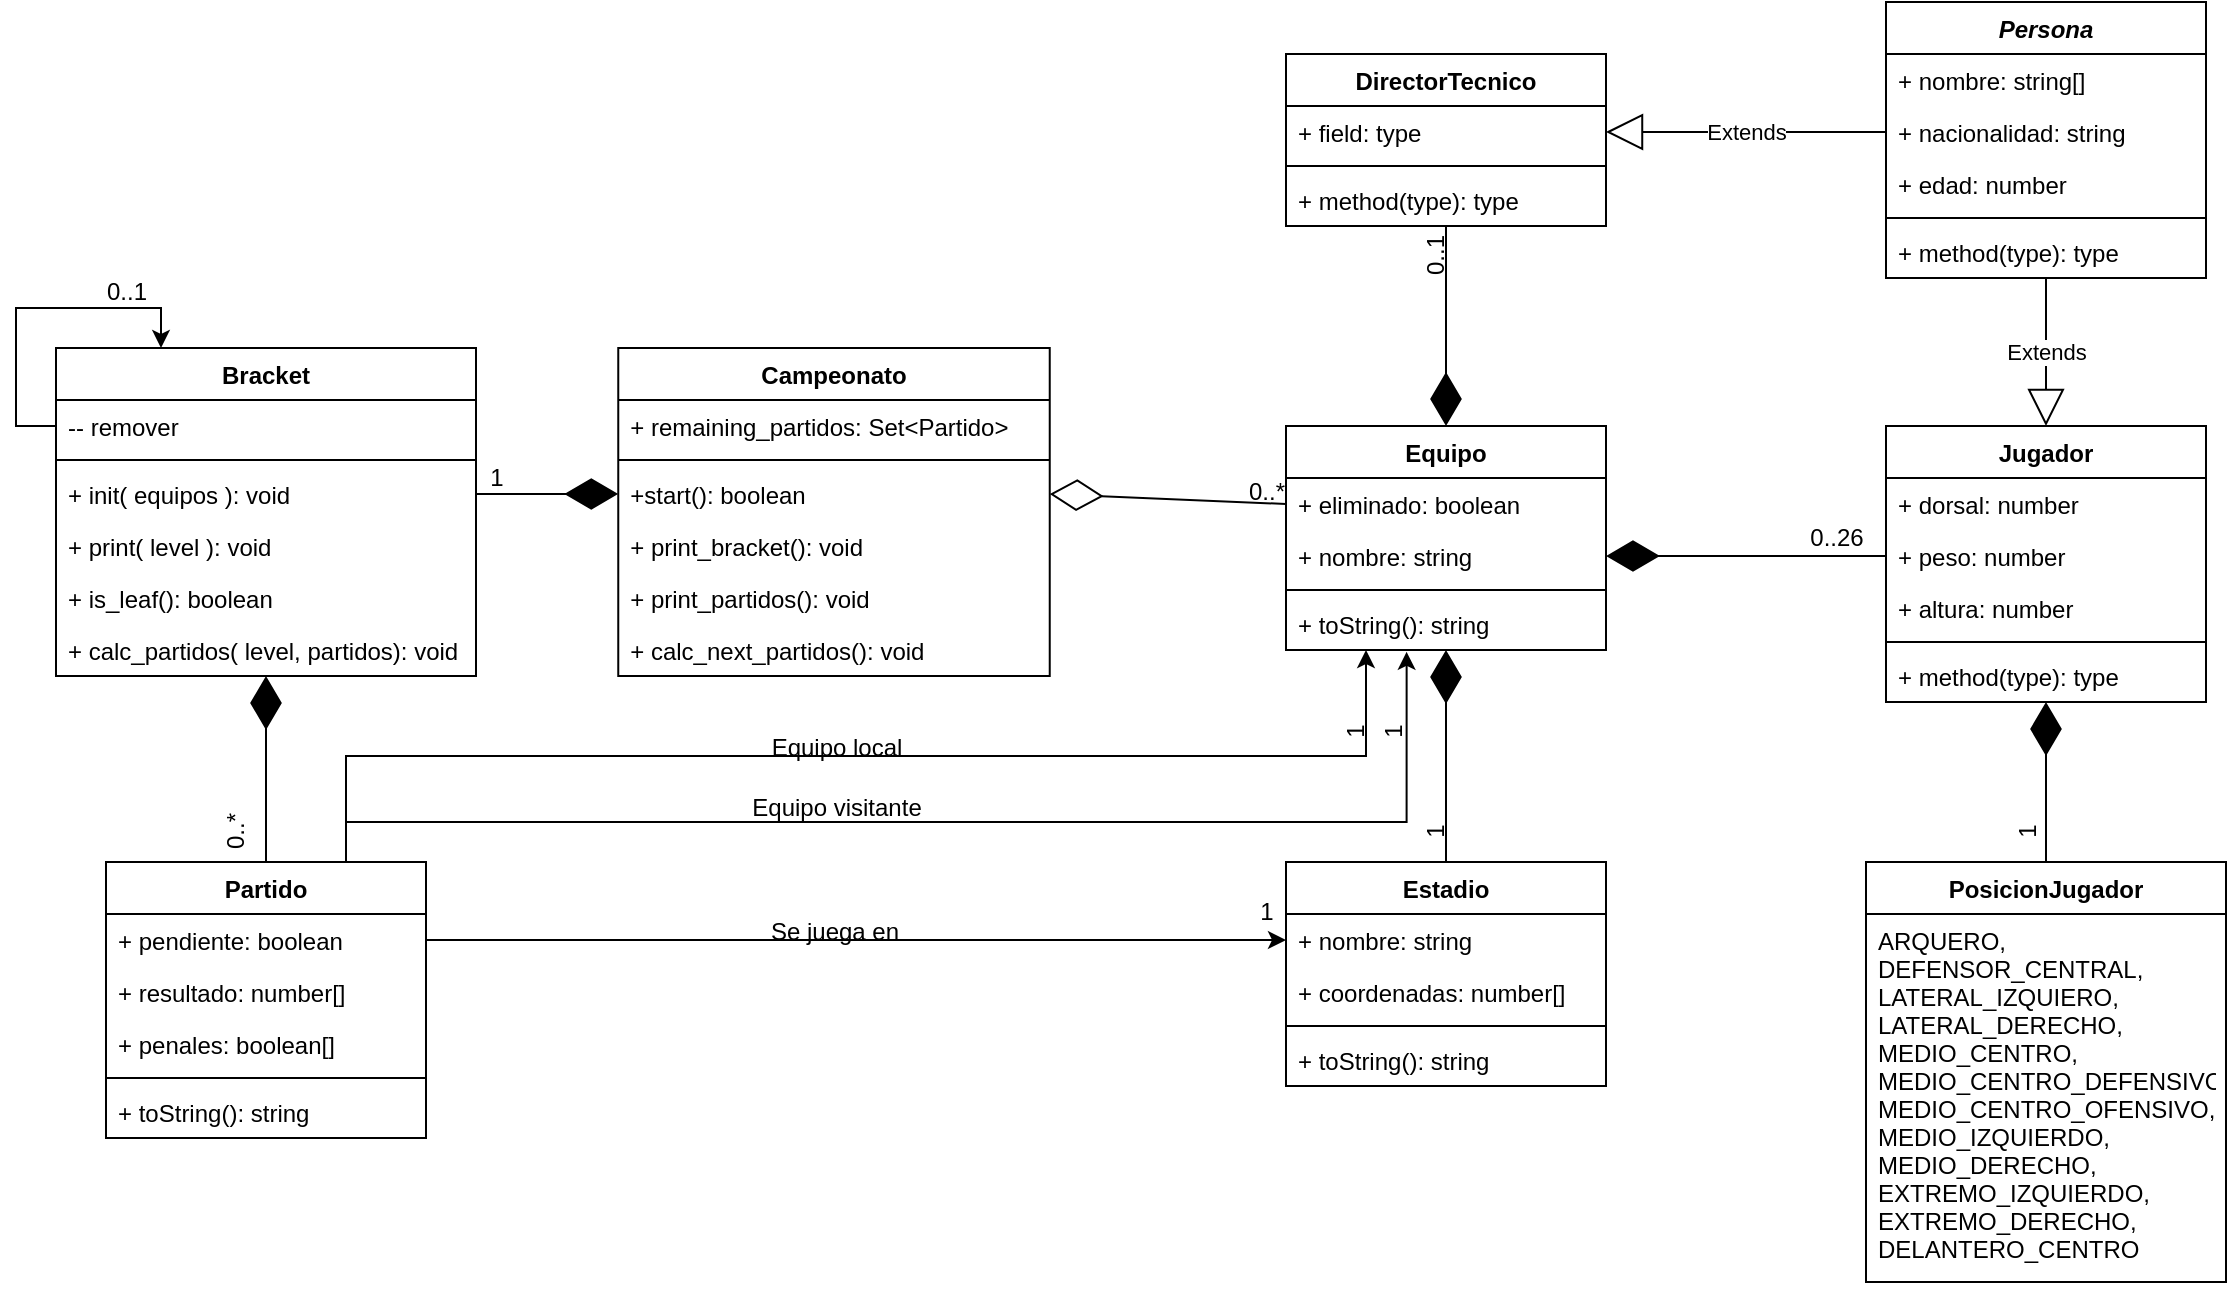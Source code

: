 <mxfile version="21.1.4" type="device">
  <diagram id="C5RBs43oDa-KdzZeNtuy" name="Page-1">
    <mxGraphModel dx="1775" dy="568" grid="1" gridSize="10" guides="1" tooltips="1" connect="1" arrows="1" fold="1" page="1" pageScale="1" pageWidth="827" pageHeight="1169" math="0" shadow="0">
      <root>
        <mxCell id="WIyWlLk6GJQsqaUBKTNV-0" />
        <mxCell id="WIyWlLk6GJQsqaUBKTNV-1" parent="WIyWlLk6GJQsqaUBKTNV-0" />
        <mxCell id="YnYgKwFMJ1RTBgg2w8o9-0" value="Campeonato" style="swimlane;fontStyle=1;align=center;verticalAlign=top;childLayout=stackLayout;horizontal=1;startSize=26;horizontalStack=0;resizeParent=1;resizeParentMax=0;resizeLast=0;collapsible=1;marginBottom=0;" parent="WIyWlLk6GJQsqaUBKTNV-1" vertex="1">
          <mxGeometry x="306.13" y="173" width="215.74" height="164" as="geometry" />
        </mxCell>
        <mxCell id="YnYgKwFMJ1RTBgg2w8o9-80" value="+ remaining_partidos: Set&lt;Partido&gt;" style="text;strokeColor=none;fillColor=none;align=left;verticalAlign=top;spacingLeft=4;spacingRight=4;overflow=hidden;rotatable=0;points=[[0,0.5],[1,0.5]];portConstraint=eastwest;" parent="YnYgKwFMJ1RTBgg2w8o9-0" vertex="1">
          <mxGeometry y="26" width="215.74" height="26" as="geometry" />
        </mxCell>
        <mxCell id="YnYgKwFMJ1RTBgg2w8o9-2" value="" style="line;strokeWidth=1;fillColor=none;align=left;verticalAlign=middle;spacingTop=-1;spacingLeft=3;spacingRight=3;rotatable=0;labelPosition=right;points=[];portConstraint=eastwest;strokeColor=inherit;" parent="YnYgKwFMJ1RTBgg2w8o9-0" vertex="1">
          <mxGeometry y="52" width="215.74" height="8" as="geometry" />
        </mxCell>
        <mxCell id="YnYgKwFMJ1RTBgg2w8o9-3" value="+start(): boolean" style="text;strokeColor=none;fillColor=none;align=left;verticalAlign=top;spacingLeft=4;spacingRight=4;overflow=hidden;rotatable=0;points=[[0,0.5],[1,0.5]];portConstraint=eastwest;" parent="YnYgKwFMJ1RTBgg2w8o9-0" vertex="1">
          <mxGeometry y="60" width="215.74" height="26" as="geometry" />
        </mxCell>
        <mxCell id="YnYgKwFMJ1RTBgg2w8o9-82" value="+ print_bracket(): void" style="text;strokeColor=none;fillColor=none;align=left;verticalAlign=top;spacingLeft=4;spacingRight=4;overflow=hidden;rotatable=0;points=[[0,0.5],[1,0.5]];portConstraint=eastwest;" parent="YnYgKwFMJ1RTBgg2w8o9-0" vertex="1">
          <mxGeometry y="86" width="215.74" height="26" as="geometry" />
        </mxCell>
        <mxCell id="ufOQZ7FPcGqmex2RXYFN-3" value="+ print_partidos(): void" style="text;strokeColor=none;fillColor=none;align=left;verticalAlign=top;spacingLeft=4;spacingRight=4;overflow=hidden;rotatable=0;points=[[0,0.5],[1,0.5]];portConstraint=eastwest;" vertex="1" parent="YnYgKwFMJ1RTBgg2w8o9-0">
          <mxGeometry y="112" width="215.74" height="26" as="geometry" />
        </mxCell>
        <mxCell id="ufOQZ7FPcGqmex2RXYFN-4" value="+ calc_next_partidos(): void" style="text;strokeColor=none;fillColor=none;align=left;verticalAlign=top;spacingLeft=4;spacingRight=4;overflow=hidden;rotatable=0;points=[[0,0.5],[1,0.5]];portConstraint=eastwest;" vertex="1" parent="YnYgKwFMJ1RTBgg2w8o9-0">
          <mxGeometry y="138" width="215.74" height="26" as="geometry" />
        </mxCell>
        <mxCell id="YnYgKwFMJ1RTBgg2w8o9-4" value="Equipo" style="swimlane;fontStyle=1;align=center;verticalAlign=top;childLayout=stackLayout;horizontal=1;startSize=26;horizontalStack=0;resizeParent=1;resizeParentMax=0;resizeLast=0;collapsible=1;marginBottom=0;" parent="WIyWlLk6GJQsqaUBKTNV-1" vertex="1">
          <mxGeometry x="640" y="212" width="160" height="112" as="geometry" />
        </mxCell>
        <mxCell id="YnYgKwFMJ1RTBgg2w8o9-11" value="+ eliminado: boolean" style="text;strokeColor=none;fillColor=none;align=left;verticalAlign=top;spacingLeft=4;spacingRight=4;overflow=hidden;rotatable=0;points=[[0,0.5],[1,0.5]];portConstraint=eastwest;" parent="YnYgKwFMJ1RTBgg2w8o9-4" vertex="1">
          <mxGeometry y="26" width="160" height="26" as="geometry" />
        </mxCell>
        <mxCell id="YnYgKwFMJ1RTBgg2w8o9-5" value="+ nombre: string" style="text;strokeColor=none;fillColor=none;align=left;verticalAlign=top;spacingLeft=4;spacingRight=4;overflow=hidden;rotatable=0;points=[[0,0.5],[1,0.5]];portConstraint=eastwest;" parent="YnYgKwFMJ1RTBgg2w8o9-4" vertex="1">
          <mxGeometry y="52" width="160" height="26" as="geometry" />
        </mxCell>
        <mxCell id="YnYgKwFMJ1RTBgg2w8o9-6" value="" style="line;strokeWidth=1;fillColor=none;align=left;verticalAlign=middle;spacingTop=-1;spacingLeft=3;spacingRight=3;rotatable=0;labelPosition=right;points=[];portConstraint=eastwest;strokeColor=inherit;" parent="YnYgKwFMJ1RTBgg2w8o9-4" vertex="1">
          <mxGeometry y="78" width="160" height="8" as="geometry" />
        </mxCell>
        <mxCell id="YnYgKwFMJ1RTBgg2w8o9-7" value="+ toString(): string" style="text;strokeColor=none;fillColor=none;align=left;verticalAlign=top;spacingLeft=4;spacingRight=4;overflow=hidden;rotatable=0;points=[[0,0.5],[1,0.5]];portConstraint=eastwest;" parent="YnYgKwFMJ1RTBgg2w8o9-4" vertex="1">
          <mxGeometry y="86" width="160" height="26" as="geometry" />
        </mxCell>
        <mxCell id="YnYgKwFMJ1RTBgg2w8o9-12" value="" style="endArrow=diamondThin;endFill=0;endSize=24;html=1;rounded=0;exitX=0;exitY=0.5;exitDx=0;exitDy=0;entryX=1;entryY=0.5;entryDx=0;entryDy=0;" parent="WIyWlLk6GJQsqaUBKTNV-1" source="YnYgKwFMJ1RTBgg2w8o9-11" target="YnYgKwFMJ1RTBgg2w8o9-3" edge="1">
          <mxGeometry width="160" relative="1" as="geometry">
            <mxPoint x="380" y="360" as="sourcePoint" />
            <mxPoint x="502" y="225" as="targetPoint" />
          </mxGeometry>
        </mxCell>
        <mxCell id="YnYgKwFMJ1RTBgg2w8o9-14" value="0..*" style="text;html=1;align=center;verticalAlign=middle;resizable=0;points=[];autosize=1;strokeColor=none;fillColor=none;" parent="WIyWlLk6GJQsqaUBKTNV-1" vertex="1">
          <mxGeometry x="610" y="230" width="40" height="30" as="geometry" />
        </mxCell>
        <mxCell id="YnYgKwFMJ1RTBgg2w8o9-16" value="Jugador" style="swimlane;fontStyle=1;align=center;verticalAlign=top;childLayout=stackLayout;horizontal=1;startSize=26;horizontalStack=0;resizeParent=1;resizeParentMax=0;resizeLast=0;collapsible=1;marginBottom=0;" parent="WIyWlLk6GJQsqaUBKTNV-1" vertex="1">
          <mxGeometry x="940" y="212" width="160" height="138" as="geometry" />
        </mxCell>
        <mxCell id="YnYgKwFMJ1RTBgg2w8o9-20" value="+ dorsal: number" style="text;strokeColor=none;fillColor=none;align=left;verticalAlign=top;spacingLeft=4;spacingRight=4;overflow=hidden;rotatable=0;points=[[0,0.5],[1,0.5]];portConstraint=eastwest;" parent="YnYgKwFMJ1RTBgg2w8o9-16" vertex="1">
          <mxGeometry y="26" width="160" height="26" as="geometry" />
        </mxCell>
        <mxCell id="ufOQZ7FPcGqmex2RXYFN-5" value="+ peso: number" style="text;strokeColor=none;fillColor=none;align=left;verticalAlign=top;spacingLeft=4;spacingRight=4;overflow=hidden;rotatable=0;points=[[0,0.5],[1,0.5]];portConstraint=eastwest;" vertex="1" parent="YnYgKwFMJ1RTBgg2w8o9-16">
          <mxGeometry y="52" width="160" height="26" as="geometry" />
        </mxCell>
        <mxCell id="ufOQZ7FPcGqmex2RXYFN-6" value="+ altura: number" style="text;strokeColor=none;fillColor=none;align=left;verticalAlign=top;spacingLeft=4;spacingRight=4;overflow=hidden;rotatable=0;points=[[0,0.5],[1,0.5]];portConstraint=eastwest;" vertex="1" parent="YnYgKwFMJ1RTBgg2w8o9-16">
          <mxGeometry y="78" width="160" height="26" as="geometry" />
        </mxCell>
        <mxCell id="YnYgKwFMJ1RTBgg2w8o9-18" value="" style="line;strokeWidth=1;fillColor=none;align=left;verticalAlign=middle;spacingTop=-1;spacingLeft=3;spacingRight=3;rotatable=0;labelPosition=right;points=[];portConstraint=eastwest;strokeColor=inherit;" parent="YnYgKwFMJ1RTBgg2w8o9-16" vertex="1">
          <mxGeometry y="104" width="160" height="8" as="geometry" />
        </mxCell>
        <mxCell id="YnYgKwFMJ1RTBgg2w8o9-19" value="+ method(type): type" style="text;strokeColor=none;fillColor=none;align=left;verticalAlign=top;spacingLeft=4;spacingRight=4;overflow=hidden;rotatable=0;points=[[0,0.5],[1,0.5]];portConstraint=eastwest;" parent="YnYgKwFMJ1RTBgg2w8o9-16" vertex="1">
          <mxGeometry y="112" width="160" height="26" as="geometry" />
        </mxCell>
        <mxCell id="YnYgKwFMJ1RTBgg2w8o9-22" value="" style="endArrow=diamondThin;endFill=1;endSize=24;html=1;rounded=0;entryX=1;entryY=0.5;entryDx=0;entryDy=0;exitX=0;exitY=0.5;exitDx=0;exitDy=0;" parent="WIyWlLk6GJQsqaUBKTNV-1" target="YnYgKwFMJ1RTBgg2w8o9-5" edge="1">
          <mxGeometry width="160" relative="1" as="geometry">
            <mxPoint x="940" y="277" as="sourcePoint" />
            <mxPoint x="960" y="430" as="targetPoint" />
          </mxGeometry>
        </mxCell>
        <mxCell id="YnYgKwFMJ1RTBgg2w8o9-23" value="0..26" style="text;html=1;align=center;verticalAlign=middle;resizable=0;points=[];autosize=1;strokeColor=none;fillColor=none;" parent="WIyWlLk6GJQsqaUBKTNV-1" vertex="1">
          <mxGeometry x="890" y="253" width="50" height="30" as="geometry" />
        </mxCell>
        <mxCell id="YnYgKwFMJ1RTBgg2w8o9-24" value="PosicionJugador" style="swimlane;fontStyle=1;align=center;verticalAlign=top;childLayout=stackLayout;horizontal=1;startSize=26;horizontalStack=0;resizeParent=1;resizeParentMax=0;resizeLast=0;collapsible=1;marginBottom=0;" parent="WIyWlLk6GJQsqaUBKTNV-1" vertex="1">
          <mxGeometry x="930" y="430" width="180" height="210" as="geometry" />
        </mxCell>
        <mxCell id="YnYgKwFMJ1RTBgg2w8o9-25" value="ARQUERO,&#xa;DEFENSOR_CENTRAL,&#xa;LATERAL_IZQUIERO,&#xa;LATERAL_DERECHO,&#xa;MEDIO_CENTRO,&#xa;MEDIO_CENTRO_DEFENSIVO,&#xa;MEDIO_CENTRO_OFENSIVO,&#xa;MEDIO_IZQUIERDO,&#xa;MEDIO_DERECHO,&#xa;EXTREMO_IZQUIERDO,&#xa;EXTREMO_DERECHO,&#xa;DELANTERO_CENTRO&#xa;" style="text;strokeColor=none;fillColor=none;align=left;verticalAlign=top;spacingLeft=4;spacingRight=4;overflow=hidden;rotatable=0;points=[[0,0.5],[1,0.5]];portConstraint=eastwest;" parent="YnYgKwFMJ1RTBgg2w8o9-24" vertex="1">
          <mxGeometry y="26" width="180" height="184" as="geometry" />
        </mxCell>
        <mxCell id="YnYgKwFMJ1RTBgg2w8o9-28" value="" style="endArrow=diamondThin;endFill=1;endSize=24;html=1;rounded=0;entryX=0.5;entryY=1;entryDx=0;entryDy=0;exitX=0.5;exitY=0;exitDx=0;exitDy=0;" parent="WIyWlLk6GJQsqaUBKTNV-1" source="YnYgKwFMJ1RTBgg2w8o9-24" target="YnYgKwFMJ1RTBgg2w8o9-16" edge="1">
          <mxGeometry width="160" relative="1" as="geometry">
            <mxPoint x="770" y="440" as="sourcePoint" />
            <mxPoint x="930" y="440" as="targetPoint" />
          </mxGeometry>
        </mxCell>
        <mxCell id="YnYgKwFMJ1RTBgg2w8o9-29" value="Persona" style="swimlane;fontStyle=3;align=center;verticalAlign=top;childLayout=stackLayout;horizontal=1;startSize=26;horizontalStack=0;resizeParent=1;resizeParentMax=0;resizeLast=0;collapsible=1;marginBottom=0;" parent="WIyWlLk6GJQsqaUBKTNV-1" vertex="1">
          <mxGeometry x="940" width="160" height="138" as="geometry" />
        </mxCell>
        <mxCell id="YnYgKwFMJ1RTBgg2w8o9-30" value="+ nombre: string[]" style="text;strokeColor=none;fillColor=none;align=left;verticalAlign=top;spacingLeft=4;spacingRight=4;overflow=hidden;rotatable=0;points=[[0,0.5],[1,0.5]];portConstraint=eastwest;" parent="YnYgKwFMJ1RTBgg2w8o9-29" vertex="1">
          <mxGeometry y="26" width="160" height="26" as="geometry" />
        </mxCell>
        <mxCell id="YnYgKwFMJ1RTBgg2w8o9-33" value="+ nacionalidad: string" style="text;strokeColor=none;fillColor=none;align=left;verticalAlign=top;spacingLeft=4;spacingRight=4;overflow=hidden;rotatable=0;points=[[0,0.5],[1,0.5]];portConstraint=eastwest;" parent="YnYgKwFMJ1RTBgg2w8o9-29" vertex="1">
          <mxGeometry y="52" width="160" height="26" as="geometry" />
        </mxCell>
        <mxCell id="YnYgKwFMJ1RTBgg2w8o9-34" value="+ edad: number" style="text;strokeColor=none;fillColor=none;align=left;verticalAlign=top;spacingLeft=4;spacingRight=4;overflow=hidden;rotatable=0;points=[[0,0.5],[1,0.5]];portConstraint=eastwest;" parent="YnYgKwFMJ1RTBgg2w8o9-29" vertex="1">
          <mxGeometry y="78" width="160" height="26" as="geometry" />
        </mxCell>
        <mxCell id="YnYgKwFMJ1RTBgg2w8o9-31" value="" style="line;strokeWidth=1;fillColor=none;align=left;verticalAlign=middle;spacingTop=-1;spacingLeft=3;spacingRight=3;rotatable=0;labelPosition=right;points=[];portConstraint=eastwest;strokeColor=inherit;" parent="YnYgKwFMJ1RTBgg2w8o9-29" vertex="1">
          <mxGeometry y="104" width="160" height="8" as="geometry" />
        </mxCell>
        <mxCell id="YnYgKwFMJ1RTBgg2w8o9-32" value="+ method(type): type" style="text;strokeColor=none;fillColor=none;align=left;verticalAlign=top;spacingLeft=4;spacingRight=4;overflow=hidden;rotatable=0;points=[[0,0.5],[1,0.5]];portConstraint=eastwest;" parent="YnYgKwFMJ1RTBgg2w8o9-29" vertex="1">
          <mxGeometry y="112" width="160" height="26" as="geometry" />
        </mxCell>
        <mxCell id="YnYgKwFMJ1RTBgg2w8o9-35" value="Extends" style="endArrow=block;endSize=16;endFill=0;html=1;rounded=0;exitX=0.5;exitY=1;exitDx=0;exitDy=0;entryX=0.5;entryY=0;entryDx=0;entryDy=0;" parent="WIyWlLk6GJQsqaUBKTNV-1" source="YnYgKwFMJ1RTBgg2w8o9-29" target="YnYgKwFMJ1RTBgg2w8o9-16" edge="1">
          <mxGeometry width="160" relative="1" as="geometry">
            <mxPoint x="1140" y="170" as="sourcePoint" />
            <mxPoint x="1300" y="170" as="targetPoint" />
          </mxGeometry>
        </mxCell>
        <mxCell id="YnYgKwFMJ1RTBgg2w8o9-36" value="DirectorTecnico" style="swimlane;fontStyle=1;align=center;verticalAlign=top;childLayout=stackLayout;horizontal=1;startSize=26;horizontalStack=0;resizeParent=1;resizeParentMax=0;resizeLast=0;collapsible=1;marginBottom=0;" parent="WIyWlLk6GJQsqaUBKTNV-1" vertex="1">
          <mxGeometry x="640" y="26" width="160" height="86" as="geometry" />
        </mxCell>
        <mxCell id="YnYgKwFMJ1RTBgg2w8o9-37" value="+ field: type" style="text;strokeColor=none;fillColor=none;align=left;verticalAlign=top;spacingLeft=4;spacingRight=4;overflow=hidden;rotatable=0;points=[[0,0.5],[1,0.5]];portConstraint=eastwest;" parent="YnYgKwFMJ1RTBgg2w8o9-36" vertex="1">
          <mxGeometry y="26" width="160" height="26" as="geometry" />
        </mxCell>
        <mxCell id="YnYgKwFMJ1RTBgg2w8o9-38" value="" style="line;strokeWidth=1;fillColor=none;align=left;verticalAlign=middle;spacingTop=-1;spacingLeft=3;spacingRight=3;rotatable=0;labelPosition=right;points=[];portConstraint=eastwest;strokeColor=inherit;" parent="YnYgKwFMJ1RTBgg2w8o9-36" vertex="1">
          <mxGeometry y="52" width="160" height="8" as="geometry" />
        </mxCell>
        <mxCell id="YnYgKwFMJ1RTBgg2w8o9-39" value="+ method(type): type" style="text;strokeColor=none;fillColor=none;align=left;verticalAlign=top;spacingLeft=4;spacingRight=4;overflow=hidden;rotatable=0;points=[[0,0.5],[1,0.5]];portConstraint=eastwest;" parent="YnYgKwFMJ1RTBgg2w8o9-36" vertex="1">
          <mxGeometry y="60" width="160" height="26" as="geometry" />
        </mxCell>
        <mxCell id="YnYgKwFMJ1RTBgg2w8o9-40" value="Extends" style="endArrow=block;endSize=16;endFill=0;html=1;rounded=0;exitX=0;exitY=0.5;exitDx=0;exitDy=0;entryX=1;entryY=0.5;entryDx=0;entryDy=0;" parent="WIyWlLk6GJQsqaUBKTNV-1" source="YnYgKwFMJ1RTBgg2w8o9-33" target="YnYgKwFMJ1RTBgg2w8o9-37" edge="1">
          <mxGeometry width="160" relative="1" as="geometry">
            <mxPoint x="770" y="150" as="sourcePoint" />
            <mxPoint x="930" y="150" as="targetPoint" />
          </mxGeometry>
        </mxCell>
        <mxCell id="YnYgKwFMJ1RTBgg2w8o9-41" value="" style="endArrow=diamondThin;endFill=1;endSize=24;html=1;rounded=0;exitX=0.5;exitY=1;exitDx=0;exitDy=0;entryX=0.5;entryY=0;entryDx=0;entryDy=0;" parent="WIyWlLk6GJQsqaUBKTNV-1" source="YnYgKwFMJ1RTBgg2w8o9-36" target="YnYgKwFMJ1RTBgg2w8o9-4" edge="1">
          <mxGeometry width="160" relative="1" as="geometry">
            <mxPoint x="580" y="170" as="sourcePoint" />
            <mxPoint x="740" y="170" as="targetPoint" />
          </mxGeometry>
        </mxCell>
        <mxCell id="YnYgKwFMJ1RTBgg2w8o9-42" value="0..1" style="text;html=1;align=center;verticalAlign=middle;resizable=0;points=[];autosize=1;strokeColor=none;fillColor=none;rotation=270;" parent="WIyWlLk6GJQsqaUBKTNV-1" vertex="1">
          <mxGeometry x="695" y="112" width="40" height="30" as="geometry" />
        </mxCell>
        <mxCell id="YnYgKwFMJ1RTBgg2w8o9-43" value="Bracket" style="swimlane;fontStyle=1;align=center;verticalAlign=top;childLayout=stackLayout;horizontal=1;startSize=26;horizontalStack=0;resizeParent=1;resizeParentMax=0;resizeLast=0;collapsible=1;marginBottom=0;" parent="WIyWlLk6GJQsqaUBKTNV-1" vertex="1">
          <mxGeometry x="25" y="173" width="210" height="164" as="geometry" />
        </mxCell>
        <mxCell id="ufOQZ7FPcGqmex2RXYFN-13" style="edgeStyle=orthogonalEdgeStyle;rounded=0;orthogonalLoop=1;jettySize=auto;html=1;exitX=0;exitY=0.5;exitDx=0;exitDy=0;entryX=0.25;entryY=0;entryDx=0;entryDy=0;" edge="1" parent="YnYgKwFMJ1RTBgg2w8o9-43" source="YnYgKwFMJ1RTBgg2w8o9-44" target="YnYgKwFMJ1RTBgg2w8o9-43">
          <mxGeometry relative="1" as="geometry">
            <Array as="points">
              <mxPoint x="-20" y="39" />
              <mxPoint x="-20" y="-20" />
              <mxPoint x="53" y="-20" />
            </Array>
          </mxGeometry>
        </mxCell>
        <mxCell id="YnYgKwFMJ1RTBgg2w8o9-44" value="-- remover" style="text;strokeColor=none;fillColor=none;align=left;verticalAlign=top;spacingLeft=4;spacingRight=4;overflow=hidden;rotatable=0;points=[[0,0.5],[1,0.5]];portConstraint=eastwest;" parent="YnYgKwFMJ1RTBgg2w8o9-43" vertex="1">
          <mxGeometry y="26" width="210" height="26" as="geometry" />
        </mxCell>
        <mxCell id="YnYgKwFMJ1RTBgg2w8o9-45" value="" style="line;strokeWidth=1;fillColor=none;align=left;verticalAlign=middle;spacingTop=-1;spacingLeft=3;spacingRight=3;rotatable=0;labelPosition=right;points=[];portConstraint=eastwest;strokeColor=inherit;" parent="YnYgKwFMJ1RTBgg2w8o9-43" vertex="1">
          <mxGeometry y="52" width="210" height="8" as="geometry" />
        </mxCell>
        <mxCell id="YnYgKwFMJ1RTBgg2w8o9-46" value="+ init( equipos ): void" style="text;strokeColor=none;fillColor=none;align=left;verticalAlign=top;spacingLeft=4;spacingRight=4;overflow=hidden;rotatable=0;points=[[0,0.5],[1,0.5]];portConstraint=eastwest;" parent="YnYgKwFMJ1RTBgg2w8o9-43" vertex="1">
          <mxGeometry y="60" width="210" height="26" as="geometry" />
        </mxCell>
        <mxCell id="ufOQZ7FPcGqmex2RXYFN-8" value="+ print( level ): void" style="text;strokeColor=none;fillColor=none;align=left;verticalAlign=top;spacingLeft=4;spacingRight=4;overflow=hidden;rotatable=0;points=[[0,0.5],[1,0.5]];portConstraint=eastwest;" vertex="1" parent="YnYgKwFMJ1RTBgg2w8o9-43">
          <mxGeometry y="86" width="210" height="26" as="geometry" />
        </mxCell>
        <mxCell id="ufOQZ7FPcGqmex2RXYFN-9" value="+ is_leaf(): boolean" style="text;strokeColor=none;fillColor=none;align=left;verticalAlign=top;spacingLeft=4;spacingRight=4;overflow=hidden;rotatable=0;points=[[0,0.5],[1,0.5]];portConstraint=eastwest;" vertex="1" parent="YnYgKwFMJ1RTBgg2w8o9-43">
          <mxGeometry y="112" width="210" height="26" as="geometry" />
        </mxCell>
        <mxCell id="ufOQZ7FPcGqmex2RXYFN-10" value="+ calc_partidos( level, partidos): void" style="text;strokeColor=none;fillColor=none;align=left;verticalAlign=top;spacingLeft=4;spacingRight=4;overflow=hidden;rotatable=0;points=[[0,0.5],[1,0.5]];portConstraint=eastwest;" vertex="1" parent="YnYgKwFMJ1RTBgg2w8o9-43">
          <mxGeometry y="138" width="210" height="26" as="geometry" />
        </mxCell>
        <mxCell id="YnYgKwFMJ1RTBgg2w8o9-51" value="Estadio" style="swimlane;fontStyle=1;align=center;verticalAlign=top;childLayout=stackLayout;horizontal=1;startSize=26;horizontalStack=0;resizeParent=1;resizeParentMax=0;resizeLast=0;collapsible=1;marginBottom=0;" parent="WIyWlLk6GJQsqaUBKTNV-1" vertex="1">
          <mxGeometry x="640" y="430" width="160" height="112" as="geometry" />
        </mxCell>
        <mxCell id="YnYgKwFMJ1RTBgg2w8o9-52" value="+ nombre: string" style="text;strokeColor=none;fillColor=none;align=left;verticalAlign=top;spacingLeft=4;spacingRight=4;overflow=hidden;rotatable=0;points=[[0,0.5],[1,0.5]];portConstraint=eastwest;" parent="YnYgKwFMJ1RTBgg2w8o9-51" vertex="1">
          <mxGeometry y="26" width="160" height="26" as="geometry" />
        </mxCell>
        <mxCell id="YnYgKwFMJ1RTBgg2w8o9-55" value="+ coordenadas: number[]" style="text;strokeColor=none;fillColor=none;align=left;verticalAlign=top;spacingLeft=4;spacingRight=4;overflow=hidden;rotatable=0;points=[[0,0.5],[1,0.5]];portConstraint=eastwest;" parent="YnYgKwFMJ1RTBgg2w8o9-51" vertex="1">
          <mxGeometry y="52" width="160" height="26" as="geometry" />
        </mxCell>
        <mxCell id="YnYgKwFMJ1RTBgg2w8o9-53" value="" style="line;strokeWidth=1;fillColor=none;align=left;verticalAlign=middle;spacingTop=-1;spacingLeft=3;spacingRight=3;rotatable=0;labelPosition=right;points=[];portConstraint=eastwest;strokeColor=inherit;" parent="YnYgKwFMJ1RTBgg2w8o9-51" vertex="1">
          <mxGeometry y="78" width="160" height="8" as="geometry" />
        </mxCell>
        <mxCell id="YnYgKwFMJ1RTBgg2w8o9-54" value="+ toString(): string" style="text;strokeColor=none;fillColor=none;align=left;verticalAlign=top;spacingLeft=4;spacingRight=4;overflow=hidden;rotatable=0;points=[[0,0.5],[1,0.5]];portConstraint=eastwest;" parent="YnYgKwFMJ1RTBgg2w8o9-51" vertex="1">
          <mxGeometry y="86" width="160" height="26" as="geometry" />
        </mxCell>
        <mxCell id="YnYgKwFMJ1RTBgg2w8o9-56" value="" style="endArrow=diamondThin;endFill=1;endSize=24;html=1;rounded=0;entryX=0.5;entryY=1;entryDx=0;entryDy=0;exitX=0.5;exitY=0;exitDx=0;exitDy=0;" parent="WIyWlLk6GJQsqaUBKTNV-1" source="YnYgKwFMJ1RTBgg2w8o9-51" target="YnYgKwFMJ1RTBgg2w8o9-4" edge="1">
          <mxGeometry width="160" relative="1" as="geometry">
            <mxPoint x="460" y="450" as="sourcePoint" />
            <mxPoint x="620" y="450" as="targetPoint" />
          </mxGeometry>
        </mxCell>
        <mxCell id="YnYgKwFMJ1RTBgg2w8o9-57" value="1" style="text;html=1;align=center;verticalAlign=middle;resizable=0;points=[];autosize=1;strokeColor=none;fillColor=none;rotation=270;" parent="WIyWlLk6GJQsqaUBKTNV-1" vertex="1">
          <mxGeometry x="700" y="400" width="30" height="30" as="geometry" />
        </mxCell>
        <mxCell id="ufOQZ7FPcGqmex2RXYFN-15" style="edgeStyle=orthogonalEdgeStyle;rounded=0;orthogonalLoop=1;jettySize=auto;html=1;exitX=0.75;exitY=0;exitDx=0;exitDy=0;entryX=0.25;entryY=1;entryDx=0;entryDy=0;" edge="1" parent="WIyWlLk6GJQsqaUBKTNV-1" source="YnYgKwFMJ1RTBgg2w8o9-58" target="YnYgKwFMJ1RTBgg2w8o9-4">
          <mxGeometry relative="1" as="geometry">
            <mxPoint x="640" y="390" as="targetPoint" />
          </mxGeometry>
        </mxCell>
        <mxCell id="ufOQZ7FPcGqmex2RXYFN-18" style="edgeStyle=orthogonalEdgeStyle;rounded=0;orthogonalLoop=1;jettySize=auto;html=1;exitX=0.75;exitY=0;exitDx=0;exitDy=0;entryX=0.377;entryY=1.036;entryDx=0;entryDy=0;entryPerimeter=0;" edge="1" parent="WIyWlLk6GJQsqaUBKTNV-1" source="YnYgKwFMJ1RTBgg2w8o9-58" target="YnYgKwFMJ1RTBgg2w8o9-7">
          <mxGeometry relative="1" as="geometry">
            <mxPoint x="700" y="350" as="targetPoint" />
            <Array as="points">
              <mxPoint x="170" y="410" />
              <mxPoint x="700" y="410" />
            </Array>
          </mxGeometry>
        </mxCell>
        <mxCell id="YnYgKwFMJ1RTBgg2w8o9-58" value="Partido" style="swimlane;fontStyle=1;align=center;verticalAlign=top;childLayout=stackLayout;horizontal=1;startSize=26;horizontalStack=0;resizeParent=1;resizeParentMax=0;resizeLast=0;collapsible=1;marginBottom=0;" parent="WIyWlLk6GJQsqaUBKTNV-1" vertex="1">
          <mxGeometry x="50" y="430" width="160" height="138" as="geometry" />
        </mxCell>
        <mxCell id="YnYgKwFMJ1RTBgg2w8o9-85" value="+ pendiente: boolean" style="text;strokeColor=none;fillColor=none;align=left;verticalAlign=top;spacingLeft=4;spacingRight=4;overflow=hidden;rotatable=0;points=[[0,0.5],[1,0.5]];portConstraint=eastwest;" parent="YnYgKwFMJ1RTBgg2w8o9-58" vertex="1">
          <mxGeometry y="26" width="160" height="26" as="geometry" />
        </mxCell>
        <mxCell id="YnYgKwFMJ1RTBgg2w8o9-78" value="+ resultado: number[]" style="text;strokeColor=none;fillColor=none;align=left;verticalAlign=top;spacingLeft=4;spacingRight=4;overflow=hidden;rotatable=0;points=[[0,0.5],[1,0.5]];portConstraint=eastwest;" parent="YnYgKwFMJ1RTBgg2w8o9-58" vertex="1">
          <mxGeometry y="52" width="160" height="26" as="geometry" />
        </mxCell>
        <mxCell id="ufOQZ7FPcGqmex2RXYFN-17" value="+ penales: boolean[]" style="text;strokeColor=none;fillColor=none;align=left;verticalAlign=top;spacingLeft=4;spacingRight=4;overflow=hidden;rotatable=0;points=[[0,0.5],[1,0.5]];portConstraint=eastwest;" vertex="1" parent="YnYgKwFMJ1RTBgg2w8o9-58">
          <mxGeometry y="78" width="160" height="26" as="geometry" />
        </mxCell>
        <mxCell id="YnYgKwFMJ1RTBgg2w8o9-60" value="" style="line;strokeWidth=1;fillColor=none;align=left;verticalAlign=middle;spacingTop=-1;spacingLeft=3;spacingRight=3;rotatable=0;labelPosition=right;points=[];portConstraint=eastwest;strokeColor=inherit;" parent="YnYgKwFMJ1RTBgg2w8o9-58" vertex="1">
          <mxGeometry y="104" width="160" height="8" as="geometry" />
        </mxCell>
        <mxCell id="YnYgKwFMJ1RTBgg2w8o9-61" value="+ toString(): string" style="text;strokeColor=none;fillColor=none;align=left;verticalAlign=top;spacingLeft=4;spacingRight=4;overflow=hidden;rotatable=0;points=[[0,0.5],[1,0.5]];portConstraint=eastwest;" parent="YnYgKwFMJ1RTBgg2w8o9-58" vertex="1">
          <mxGeometry y="112" width="160" height="26" as="geometry" />
        </mxCell>
        <mxCell id="YnYgKwFMJ1RTBgg2w8o9-69" value="Equipo local" style="text;html=1;align=center;verticalAlign=middle;resizable=0;points=[];autosize=1;strokeColor=none;fillColor=none;" parent="WIyWlLk6GJQsqaUBKTNV-1" vertex="1">
          <mxGeometry x="370" y="358" width="90" height="30" as="geometry" />
        </mxCell>
        <mxCell id="YnYgKwFMJ1RTBgg2w8o9-70" value="1" style="text;html=1;align=center;verticalAlign=middle;resizable=0;points=[];autosize=1;strokeColor=none;fillColor=none;rotation=-90;" parent="WIyWlLk6GJQsqaUBKTNV-1" vertex="1">
          <mxGeometry x="660" y="350" width="30" height="30" as="geometry" />
        </mxCell>
        <mxCell id="YnYgKwFMJ1RTBgg2w8o9-76" value="Se juega en" style="text;html=1;align=center;verticalAlign=middle;resizable=0;points=[];autosize=1;strokeColor=none;fillColor=none;" parent="WIyWlLk6GJQsqaUBKTNV-1" vertex="1">
          <mxGeometry x="369" y="450" width="90" height="30" as="geometry" />
        </mxCell>
        <mxCell id="YnYgKwFMJ1RTBgg2w8o9-77" value="1" style="text;html=1;align=center;verticalAlign=middle;resizable=0;points=[];autosize=1;strokeColor=none;fillColor=none;" parent="WIyWlLk6GJQsqaUBKTNV-1" vertex="1">
          <mxGeometry x="615" y="440" width="30" height="30" as="geometry" />
        </mxCell>
        <mxCell id="YnYgKwFMJ1RTBgg2w8o9-79" value="0..*" style="text;html=1;align=center;verticalAlign=middle;resizable=0;points=[];autosize=1;strokeColor=none;fillColor=none;rotation=-90;" parent="WIyWlLk6GJQsqaUBKTNV-1" vertex="1">
          <mxGeometry x="95" y="400" width="40" height="30" as="geometry" />
        </mxCell>
        <mxCell id="YnYgKwFMJ1RTBgg2w8o9-81" value="" style="endArrow=diamondThin;endFill=1;endSize=24;html=1;rounded=0;exitX=0.5;exitY=0;exitDx=0;exitDy=0;entryX=0.5;entryY=1;entryDx=0;entryDy=0;" parent="WIyWlLk6GJQsqaUBKTNV-1" source="YnYgKwFMJ1RTBgg2w8o9-58" target="YnYgKwFMJ1RTBgg2w8o9-43" edge="1">
          <mxGeometry width="160" relative="1" as="geometry">
            <mxPoint x="40" y="270" as="sourcePoint" />
            <mxPoint x="200" y="270" as="targetPoint" />
          </mxGeometry>
        </mxCell>
        <mxCell id="YnYgKwFMJ1RTBgg2w8o9-83" value="1" style="text;html=1;align=center;verticalAlign=middle;resizable=0;points=[];autosize=1;strokeColor=none;fillColor=none;rotation=-90;" parent="WIyWlLk6GJQsqaUBKTNV-1" vertex="1">
          <mxGeometry x="996" y="400" width="30" height="30" as="geometry" />
        </mxCell>
        <mxCell id="YnYgKwFMJ1RTBgg2w8o9-84" value="1" style="text;html=1;align=center;verticalAlign=middle;resizable=0;points=[];autosize=1;strokeColor=none;fillColor=none;" parent="WIyWlLk6GJQsqaUBKTNV-1" vertex="1">
          <mxGeometry x="230" y="223" width="30" height="30" as="geometry" />
        </mxCell>
        <mxCell id="ufOQZ7FPcGqmex2RXYFN-12" value="" style="endArrow=diamondThin;endFill=1;endSize=24;html=1;rounded=0;exitX=1;exitY=0.5;exitDx=0;exitDy=0;entryX=0;entryY=0.5;entryDx=0;entryDy=0;" edge="1" parent="WIyWlLk6GJQsqaUBKTNV-1" source="YnYgKwFMJ1RTBgg2w8o9-46" target="YnYgKwFMJ1RTBgg2w8o9-3">
          <mxGeometry width="160" relative="1" as="geometry">
            <mxPoint x="140" y="440" as="sourcePoint" />
            <mxPoint x="140" y="347" as="targetPoint" />
          </mxGeometry>
        </mxCell>
        <mxCell id="ufOQZ7FPcGqmex2RXYFN-14" value="0..1" style="text;html=1;align=center;verticalAlign=middle;resizable=0;points=[];autosize=1;strokeColor=none;fillColor=none;" vertex="1" parent="WIyWlLk6GJQsqaUBKTNV-1">
          <mxGeometry x="40" y="130" width="40" height="30" as="geometry" />
        </mxCell>
        <mxCell id="ufOQZ7FPcGqmex2RXYFN-16" style="edgeStyle=orthogonalEdgeStyle;rounded=0;orthogonalLoop=1;jettySize=auto;html=1;exitX=1;exitY=0.5;exitDx=0;exitDy=0;entryX=0;entryY=0.5;entryDx=0;entryDy=0;" edge="1" parent="WIyWlLk6GJQsqaUBKTNV-1" source="YnYgKwFMJ1RTBgg2w8o9-85" target="YnYgKwFMJ1RTBgg2w8o9-52">
          <mxGeometry relative="1" as="geometry">
            <mxPoint x="580" y="490" as="targetPoint" />
          </mxGeometry>
        </mxCell>
        <mxCell id="ufOQZ7FPcGqmex2RXYFN-19" value="1" style="text;html=1;align=center;verticalAlign=middle;resizable=0;points=[];autosize=1;strokeColor=none;fillColor=none;rotation=-90;" vertex="1" parent="WIyWlLk6GJQsqaUBKTNV-1">
          <mxGeometry x="679" y="350" width="30" height="30" as="geometry" />
        </mxCell>
        <mxCell id="ufOQZ7FPcGqmex2RXYFN-20" value="Equipo visitante" style="text;html=1;align=center;verticalAlign=middle;resizable=0;points=[];autosize=1;strokeColor=none;fillColor=none;" vertex="1" parent="WIyWlLk6GJQsqaUBKTNV-1">
          <mxGeometry x="360" y="388" width="110" height="30" as="geometry" />
        </mxCell>
      </root>
    </mxGraphModel>
  </diagram>
</mxfile>
